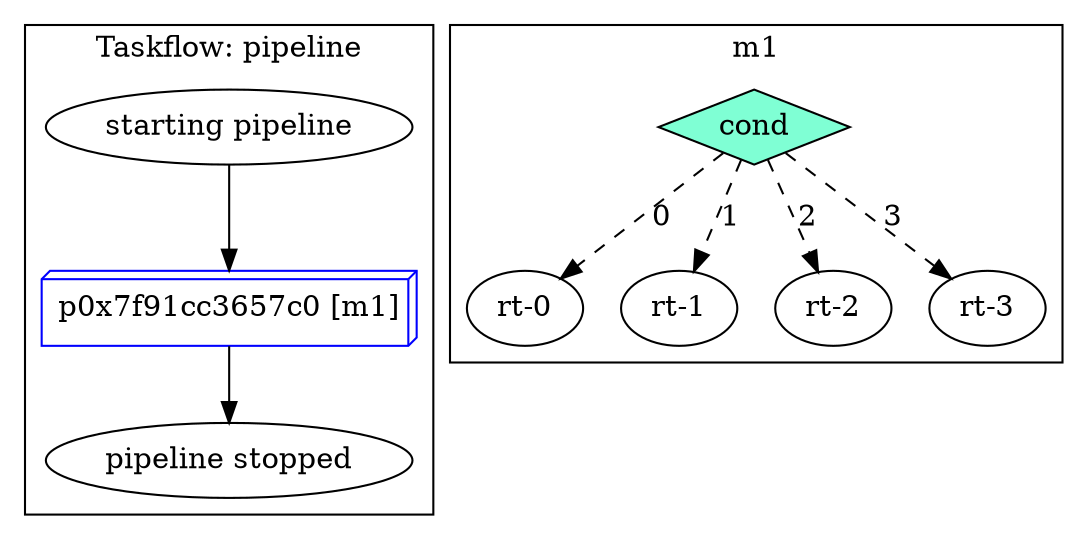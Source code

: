 digraph Taskflow {
subgraph cluster_p0x7ff7b94cf890 {
label="Taskflow: pipeline";
p0x7f91cc3655a0[label="starting pipeline" ];
p0x7f91cc3655a0 -> p0x7f91cc3657c0;
p0x7f91cc3657c0[shape=box3d, color=blue, label="p0x7f91cc3657c0 [m1]"];
p0x7f91cc3657c0->p0x7f91cc365e20;
p0x7f91cc365e20[label="pipeline stopped" ];
}
subgraph cluster_p0x7ff7b94cf100 {
label="m1";
p0x7f91cc3656b0[label="cond" shape=diamond color=black fillcolor=aquamarine style=filled];
p0x7f91cc3656b0 -> p0x7f91cc365c00 [style=dashed label="0"];
p0x7f91cc3656b0 -> p0x7f91cc3659e0 [style=dashed label="1"];
p0x7f91cc3656b0 -> p0x7f91cc3658d0 [style=dashed label="2"];
p0x7f91cc3656b0 -> p0x7f91cc365d10 [style=dashed label="3"];
p0x7f91cc365c00[label="rt-0" ];
p0x7f91cc3659e0[label="rt-1" ];
p0x7f91cc3658d0[label="rt-2" ];
p0x7f91cc365d10[label="rt-3" ];
}
}
